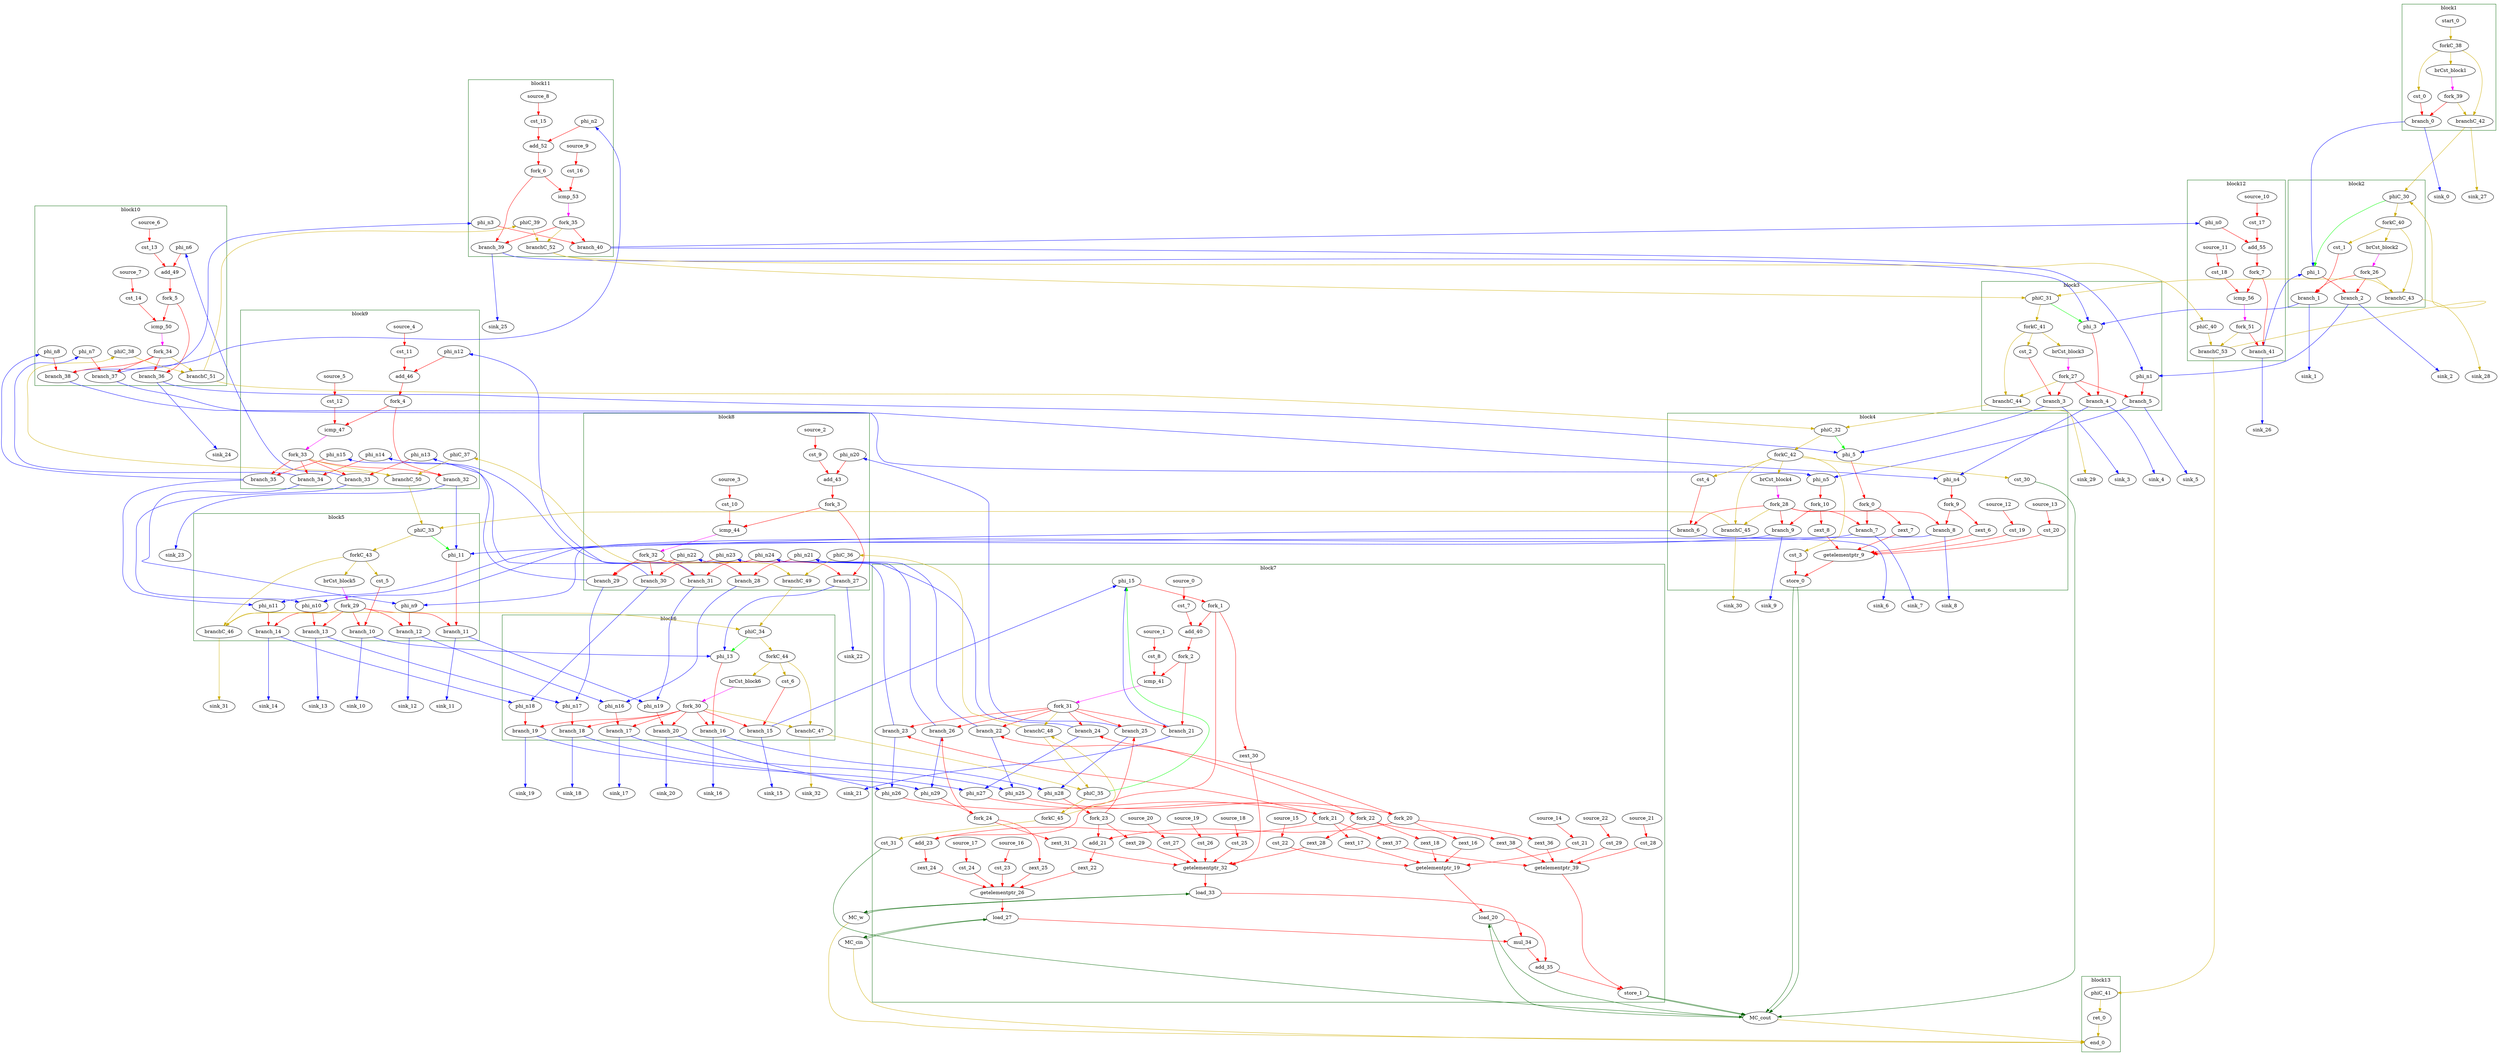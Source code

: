 Digraph G {
	splines=spline;
//DHLS version: 0.1.1" [shape = "none" pos = "20,20!"]
		"brCst_block1" [type = "Constant", bbID= 1, in = "in1:1", out = "out1:1", value = "0x1"];
		"cst_0" [type = "Constant", bbID= 1, in = "in1:32", out = "out1:32", value = "0x00000000"];
		"phi_1" [type = "Mux", bbID= 2, in = "in1?:1 in2:32 in3:32 ", out = "out1:32", delay=1.397];
		"brCst_block2" [type = "Constant", bbID= 2, in = "in1:1", out = "out1:1", value = "0x1"];
		"cst_1" [type = "Constant", bbID= 2, in = "in1:32", out = "out1:32", value = "0x00000000"];
		"phi_3" [type = "Mux", bbID= 3, in = "in1?:1 in2:32 in3:32 ", out = "out1:32", delay=1.397];
		"brCst_block3" [type = "Constant", bbID= 3, in = "in1:1", out = "out1:1", value = "0x1"];
		"cst_2" [type = "Constant", bbID= 3, in = "in1:32", out = "out1:32", value = "0x00000000"];
		"phi_5" [type = "Mux", bbID= 4, in = "in1?:1 in2:32 in3:32 ", out = "out1:32", delay=1.397];
		"zext_6" [type = "Operator", bbID= 4, op = "zext_op", in = "in1:32 ", out = "out1:32 ", delay=0.000, latency=0, II=1];
		"zext_7" [type = "Operator", bbID= 4, op = "zext_op", in = "in1:32 ", out = "out1:32 ", delay=0.000, latency=0, II=1];
		"zext_8" [type = "Operator", bbID= 4, op = "zext_op", in = "in1:32 ", out = "out1:32 ", delay=0.000, latency=0, II=1];
		"getelementptr_9" [type = "Operator", bbID= 4, op = "getelementptr_op", in = "in1:32 in2:32 in3:32 in4:32 in5:32 ", out = "out1:32 ", constants=2, delay=3.792, latency=0, II=1];
		"cst_3" [type = "Constant", bbID= 4, in = "in1:32", out = "out1:32", value = "0x00000000"];
		"store_0" [type = "Operator", bbID= 4, op = "mc_store_op", bbID= 4, portId= 0, in = "in1:32 in2:32 ", out = "out1:32 out2:32", delay=0.672, latency=0, II=1];
		"brCst_block4" [type = "Constant", bbID= 4, in = "in1:1", out = "out1:1", value = "0x1"];
		"cst_4" [type = "Constant", bbID= 4, in = "in1:32", out = "out1:32", value = "0x00000000"];
		"phi_11" [type = "Mux", bbID= 5, in = "in1?:1 in2:32 in3:32 ", out = "out1:32", delay=1.397];
		"brCst_block5" [type = "Constant", bbID= 5, in = "in1:1", out = "out1:1", value = "0x1"];
		"cst_5" [type = "Constant", bbID= 5, in = "in1:32", out = "out1:32", value = "0x00000000"];
		"phi_13" [type = "Mux", bbID= 6, in = "in1?:1 in2:32 in3:32 ", out = "out1:32", delay=1.397];
		"brCst_block6" [type = "Constant", bbID= 6, in = "in1:1", out = "out1:1", value = "0x1"];
		"cst_6" [type = "Constant", bbID= 6, in = "in1:32", out = "out1:32", value = "0x00000000"];
		"phi_15" [type = "Mux", bbID= 7, in = "in1?:1 in2:32 in3:32 ", out = "out1:32", delay=1.397];
		"zext_16" [type = "Operator", bbID= 7, op = "zext_op", in = "in1:32 ", out = "out1:32 ", delay=0.000, latency=0, II=1];
		"zext_17" [type = "Operator", bbID= 7, op = "zext_op", in = "in1:32 ", out = "out1:32 ", delay=0.000, latency=0, II=1];
		"zext_18" [type = "Operator", bbID= 7, op = "zext_op", in = "in1:32 ", out = "out1:32 ", delay=0.000, latency=0, II=1];
		"getelementptr_19" [type = "Operator", bbID= 7, op = "getelementptr_op", in = "in1:32 in2:32 in3:32 in4:32 in5:32 ", out = "out1:32 ", constants=2, delay=3.792, latency=0, II=1];
		"load_20" [type = "Operator", bbID= 7, op = "mc_load_op", bbID= 7, portId= 0, in = "in1:32 in2:32", out = "out1:32 out2:32 ", delay=1.412, latency=2, II=1];
		"add_21" [type = "Operator", bbID= 7, op = "add_op", in = "in1:32 in2:32 ", out = "out1:32 ", delay=2.287, latency=0, II=1];
		"zext_22" [type = "Operator", bbID= 7, op = "zext_op", in = "in1:32 ", out = "out1:32 ", delay=0.000, latency=0, II=1];
		"add_23" [type = "Operator", bbID= 7, op = "add_op", in = "in1:32 in2:32 ", out = "out1:32 ", delay=2.287, latency=0, II=1];
		"zext_24" [type = "Operator", bbID= 7, op = "zext_op", in = "in1:32 ", out = "out1:32 ", delay=0.000, latency=0, II=1];
		"zext_25" [type = "Operator", bbID= 7, op = "zext_op", in = "in1:32 ", out = "out1:32 ", delay=0.000, latency=0, II=1];
		"getelementptr_26" [type = "Operator", bbID= 7, op = "getelementptr_op", in = "in1:32 in2:32 in3:32 in4:32 in5:32 ", out = "out1:32 ", constants=2, delay=3.792, latency=0, II=1];
		"load_27" [type = "Operator", bbID= 7, op = "mc_load_op", bbID= 7, portId= 0, in = "in1:32 in2:32", out = "out1:32 out2:32 ", delay=1.412, latency=2, II=1];
		"zext_28" [type = "Operator", bbID= 7, op = "zext_op", in = "in1:32 ", out = "out1:32 ", delay=0.000, latency=0, II=1];
		"zext_29" [type = "Operator", bbID= 7, op = "zext_op", in = "in1:32 ", out = "out1:32 ", delay=0.000, latency=0, II=1];
		"zext_30" [type = "Operator", bbID= 7, op = "zext_op", in = "in1:32 ", out = "out1:32 ", delay=0.000, latency=0, II=1];
		"zext_31" [type = "Operator", bbID= 7, op = "zext_op", in = "in1:32 ", out = "out1:32 ", delay=0.000, latency=0, II=1];
		"getelementptr_32" [type = "Operator", bbID= 7, op = "getelementptr_op", in = "in1:32 in2:32 in3:32 in4:32 in5:32 in6:32 in7:32 ", out = "out1:32 ", constants=3, delay=3.792, latency=0, II=1];
		"load_33" [type = "Operator", bbID= 7, op = "mc_load_op", bbID= 7, portId= 0, in = "in1:32 in2:32", out = "out1:32 out2:32 ", delay=1.412, latency=2, II=1];
		"mul_34" [type = "Operator", bbID= 7, op = "mul_op", in = "in1:32 in2:32 ", out = "out1:32 ", delay=0.000, latency=4, II=1];
		"add_35" [type = "Operator", bbID= 7, op = "add_op", in = "in1:32 in2:32 ", out = "out1:32 ", delay=2.287, latency=0, II=1];
		"zext_36" [type = "Operator", bbID= 7, op = "zext_op", in = "in1:32 ", out = "out1:32 ", delay=0.000, latency=0, II=1];
		"zext_37" [type = "Operator", bbID= 7, op = "zext_op", in = "in1:32 ", out = "out1:32 ", delay=0.000, latency=0, II=1];
		"zext_38" [type = "Operator", bbID= 7, op = "zext_op", in = "in1:32 ", out = "out1:32 ", delay=0.000, latency=0, II=1];
		"getelementptr_39" [type = "Operator", bbID= 7, op = "getelementptr_op", in = "in1:32 in2:32 in3:32 in4:32 in5:32 ", out = "out1:32 ", constants=2, delay=3.792, latency=0, II=1];
		"store_1" [type = "Operator", bbID= 7, op = "mc_store_op", bbID= 7, portId= 1, in = "in1:32 in2:32 ", out = "out1:32 out2:32", delay=0.672, latency=0, II=1];
		"cst_7" [type = "Constant", bbID= 7, in = "in1:32", out = "out1:32", value = "0x00000001"];
		"add_40" [type = "Operator", bbID= 7, op = "add_op", in = "in1:32 in2:32 ", out = "out1:32 ", delay=2.287, latency=0, II=1];
		"cst_8" [type = "Constant", bbID= 7, in = "in1:32", out = "out1:32", value = "0x00000003"];
		"icmp_41" [type = "Operator", bbID= 7, op = "icmp_ult_op", in = "in1:32 in2:32 ", out = "out1:1 ", delay=1.907, latency=0, II=1];
		"cst_9" [type = "Constant", bbID= 8, in = "in1:32", out = "out1:32", value = "0x00000001"];
		"add_43" [type = "Operator", bbID= 8, op = "add_op", in = "in1:32 in2:32 ", out = "out1:32 ", delay=2.287, latency=0, II=1];
		"cst_10" [type = "Constant", bbID= 8, in = "in1:32", out = "out1:32", value = "0x00000003"];
		"icmp_44" [type = "Operator", bbID= 8, op = "icmp_ult_op", in = "in1:32 in2:32 ", out = "out1:1 ", delay=1.907, latency=0, II=1];
		"cst_11" [type = "Constant", bbID= 9, in = "in1:32", out = "out1:32", value = "0x00000001"];
		"add_46" [type = "Operator", bbID= 9, op = "add_op", in = "in1:32 in2:32 ", out = "out1:32 ", delay=2.287, latency=0, II=1];
		"cst_12" [type = "Constant", bbID= 9, in = "in1:32", out = "out1:32", value = "0x00000200"];
		"icmp_47" [type = "Operator", bbID= 9, op = "icmp_ult_op", in = "in1:32 in2:32 ", out = "out1:1 ", delay=1.907, latency=0, II=1];
		"cst_13" [type = "Constant", bbID= 10, in = "in1:32", out = "out1:32", value = "0x00000001"];
		"add_49" [type = "Operator", bbID= 10, op = "add_op", in = "in1:32 in2:32 ", out = "out1:32 ", delay=2.287, latency=0, II=1];
		"cst_14" [type = "Constant", bbID= 10, in = "in1:32", out = "out1:32", value = "0x00000038"];
		"icmp_50" [type = "Operator", bbID= 10, op = "icmp_ult_op", in = "in1:32 in2:32 ", out = "out1:1 ", delay=1.907, latency=0, II=1];
		"cst_15" [type = "Constant", bbID= 11, in = "in1:32", out = "out1:32", value = "0x00000001"];
		"add_52" [type = "Operator", bbID= 11, op = "add_op", in = "in1:32 in2:32 ", out = "out1:32 ", delay=2.287, latency=0, II=1];
		"cst_16" [type = "Constant", bbID= 11, in = "in1:32", out = "out1:32", value = "0x0000003C"];
		"icmp_53" [type = "Operator", bbID= 11, op = "icmp_ult_op", in = "in1:32 in2:32 ", out = "out1:1 ", delay=1.907, latency=0, II=1];
		"cst_17" [type = "Constant", bbID= 12, in = "in1:32", out = "out1:32", value = "0x00000001"];
		"add_55" [type = "Operator", bbID= 12, op = "add_op", in = "in1:32 in2:32 ", out = "out1:32 ", delay=2.287, latency=0, II=1];
		"cst_18" [type = "Constant", bbID= 12, in = "in1:32", out = "out1:32", value = "0x00000200"];
		"icmp_56" [type = "Operator", bbID= 12, op = "icmp_ult_op", in = "in1:32 in2:32 ", out = "out1:1 ", delay=1.907, latency=0, II=1];
		"ret_0" [type = "Operator", bbID= 13, op = "ret_op", in = "in1:0 ", out = "out1:0 ", delay=0.000, latency=0, II=1];
		"cst_19" [type = "Constant", bbID= 4, in = "in1:32", out = "out1:32", value = "0x00000038"];
		"cst_20" [type = "Constant", bbID= 4, in = "in1:32", out = "out1:32", value = "0x00000200"];
		"cst_21" [type = "Constant", bbID= 7, in = "in1:32", out = "out1:32", value = "0x00000038"];
		"cst_22" [type = "Constant", bbID= 7, in = "in1:32", out = "out1:32", value = "0x00000200"];
		"cst_23" [type = "Constant", bbID= 7, in = "in1:32", out = "out1:32", value = "0x0000003A"];
		"cst_24" [type = "Constant", bbID= 7, in = "in1:32", out = "out1:32", value = "0x00000200"];
		"cst_25" [type = "Constant", bbID= 7, in = "in1:32", out = "out1:32", value = "0x00000003"];
		"cst_26" [type = "Constant", bbID= 7, in = "in1:32", out = "out1:32", value = "0x00000003"];
		"cst_27" [type = "Constant", bbID= 7, in = "in1:32", out = "out1:32", value = "0x00000200"];
		"cst_28" [type = "Constant", bbID= 7, in = "in1:32", out = "out1:32", value = "0x00000038"];
		"cst_29" [type = "Constant", bbID= 7, in = "in1:32", out = "out1:32", value = "0x00000200"];
		"phi_n0" [type = "Merge", bbID= 12, in = "in1:32 ", out = "out1:32", delay=0.000];
		"phi_n1" [type = "Merge", bbID= 3, in = "in1:32 in2:32 ", out = "out1:32", delay=1.397];
		"phi_n2" [type = "Merge", bbID= 11, in = "in1:32 ", out = "out1:32", delay=0.000];
		"phi_n3" [type = "Merge", bbID= 11, in = "in1:32 ", out = "out1:32", delay=0.000];
		"phi_n4" [type = "Merge", bbID= 4, in = "in1:32 in2:32 ", out = "out1:32", delay=1.397];
		"phi_n5" [type = "Merge", bbID= 4, in = "in1:32 in2:32 ", out = "out1:32", delay=1.397];
		"phi_n6" [type = "Merge", bbID= 10, in = "in1:32 ", out = "out1:32", delay=0.000];
		"phi_n7" [type = "Merge", bbID= 10, in = "in1:32 ", out = "out1:32", delay=0.000];
		"phi_n8" [type = "Merge", bbID= 10, in = "in1:32 ", out = "out1:32", delay=0.000];
		"phi_n9" [type = "Merge", bbID= 5, in = "in1:32 in2:32 ", out = "out1:32", delay=1.397];
		"phi_n10" [type = "Merge", bbID= 5, in = "in1:32 in2:32 ", out = "out1:32", delay=1.397];
		"phi_n11" [type = "Merge", bbID= 5, in = "in1:32 in2:32 ", out = "out1:32", delay=1.397];
		"phi_n12" [type = "Merge", bbID= 9, in = "in1:32 ", out = "out1:32", delay=0.000];
		"phi_n13" [type = "Merge", bbID= 9, in = "in1:32 ", out = "out1:32", delay=0.000];
		"phi_n14" [type = "Merge", bbID= 9, in = "in1:32 ", out = "out1:32", delay=0.000];
		"phi_n15" [type = "Merge", bbID= 9, in = "in1:32 ", out = "out1:32", delay=0.000];
		"phi_n16" [type = "Merge", bbID= 6, in = "in1:32 in2:32 ", out = "out1:32", delay=1.397];
		"phi_n17" [type = "Merge", bbID= 6, in = "in1:32 in2:32 ", out = "out1:32", delay=1.397];
		"phi_n18" [type = "Merge", bbID= 6, in = "in1:32 in2:32 ", out = "out1:32", delay=1.397];
		"phi_n19" [type = "Merge", bbID= 6, in = "in1:32 in2:32 ", out = "out1:32", delay=1.397];
		"phi_n20" [type = "Merge", bbID= 8, in = "in1:32 ", out = "out1:32", delay=0.000];
		"phi_n21" [type = "Merge", bbID= 8, in = "in1:32 ", out = "out1:32", delay=0.000];
		"phi_n22" [type = "Merge", bbID= 8, in = "in1:32 ", out = "out1:32", delay=0.000];
		"phi_n23" [type = "Merge", bbID= 8, in = "in1:32 ", out = "out1:32", delay=0.000];
		"phi_n24" [type = "Merge", bbID= 8, in = "in1:32 ", out = "out1:32", delay=0.000];
		"phi_n25" [type = "Merge", bbID= 7, in = "in1:32 in2:32 ", out = "out1:32", delay=1.397];
		"phi_n26" [type = "Merge", bbID= 7, in = "in1:32 in2:32 ", out = "out1:32", delay=1.397];
		"phi_n27" [type = "Merge", bbID= 7, in = "in1:32 in2:32 ", out = "out1:32", delay=1.397];
		"phi_n28" [type = "Merge", bbID= 7, in = "in1:32 in2:32 ", out = "out1:32", delay=1.397];
		"phi_n29" [type = "Merge", bbID= 7, in = "in1:32 in2:32 ", out = "out1:32", delay=1.397];
		"fork_0" [type = "Fork", bbID= 4, in = "in1:32", out = "out1:32 out2:32 "];
		"fork_1" [type = "Fork", bbID= 7, in = "in1:32", out = "out1:32 out2:32 out3:32 "];
		"fork_2" [type = "Fork", bbID= 7, in = "in1:32", out = "out1:32 out2:32 "];
		"fork_3" [type = "Fork", bbID= 8, in = "in1:32", out = "out1:32 out2:32 "];
		"fork_4" [type = "Fork", bbID= 9, in = "in1:32", out = "out1:32 out2:32 "];
		"fork_5" [type = "Fork", bbID= 10, in = "in1:32", out = "out1:32 out2:32 "];
		"fork_6" [type = "Fork", bbID= 11, in = "in1:32", out = "out1:32 out2:32 "];
		"fork_7" [type = "Fork", bbID= 12, in = "in1:32", out = "out1:32 out2:32 "];
		"fork_9" [type = "Fork", bbID= 4, in = "in1:32", out = "out1:32 out2:32 "];
		"fork_10" [type = "Fork", bbID= 4, in = "in1:32", out = "out1:32 out2:32 "];
		"fork_20" [type = "Fork", bbID= 7, in = "in1:32", out = "out1:32 out2:32 out3:32 out4:32 "];
		"fork_21" [type = "Fork", bbID= 7, in = "in1:32", out = "out1:32 out2:32 out3:32 out4:32 "];
		"fork_22" [type = "Fork", bbID= 7, in = "in1:32", out = "out1:32 out2:32 out3:32 out4:32 "];
		"fork_23" [type = "Fork", bbID= 7, in = "in1:32", out = "out1:32 out2:32 out3:32 "];
		"fork_24" [type = "Fork", bbID= 7, in = "in1:32", out = "out1:32 out2:32 out3:32 "];
		"branch_0" [type = "Branch", bbID= 1,  in = "in1:32 in2?:1", out = "out1+:32 out2-:32"];
		"branch_1" [type = "Branch", bbID= 2,  in = "in1:32 in2?:1", out = "out1+:32 out2-:32"];
		"branch_2" [type = "Branch", bbID= 2,  in = "in1:32 in2?:1", out = "out1+:32 out2-:32"];
		"fork_26" [type = "Fork", bbID= 2, in = "in1:1", out = "out1:1 out2:1 out3:1 "];
		"branch_3" [type = "Branch", bbID= 3,  in = "in1:32 in2?:1", out = "out1+:32 out2-:32"];
		"branch_4" [type = "Branch", bbID= 3,  in = "in1:32 in2?:1", out = "out1+:32 out2-:32"];
		"branch_5" [type = "Branch", bbID= 3,  in = "in1:32 in2?:1", out = "out1+:32 out2-:32"];
		"fork_27" [type = "Fork", bbID= 3, in = "in1:1", out = "out1:1 out2:1 out3:1 out4:1 "];
		"branch_6" [type = "Branch", bbID= 4,  in = "in1:32 in2?:1", out = "out1+:32 out2-:32"];
		"branch_7" [type = "Branch", bbID= 4,  in = "in1:32 in2?:1", out = "out1+:32 out2-:32"];
		"branch_8" [type = "Branch", bbID= 4,  in = "in1:32 in2?:1", out = "out1+:32 out2-:32"];
		"branch_9" [type = "Branch", bbID= 4,  in = "in1:32 in2?:1", out = "out1+:32 out2-:32"];
		"fork_28" [type = "Fork", bbID= 4, in = "in1:1", out = "out1:1 out2:1 out3:1 out4:1 out5:1 "];
		"branch_10" [type = "Branch", bbID= 5,  in = "in1:32 in2?:1", out = "out1+:32 out2-:32"];
		"branch_11" [type = "Branch", bbID= 5,  in = "in1:32 in2?:1", out = "out1+:32 out2-:32"];
		"branch_12" [type = "Branch", bbID= 5,  in = "in1:32 in2?:1", out = "out1+:32 out2-:32"];
		"branch_13" [type = "Branch", bbID= 5,  in = "in1:32 in2?:1", out = "out1+:32 out2-:32"];
		"branch_14" [type = "Branch", bbID= 5,  in = "in1:32 in2?:1", out = "out1+:32 out2-:32"];
		"fork_29" [type = "Fork", bbID= 5, in = "in1:1", out = "out1:1 out2:1 out3:1 out4:1 out5:1 out6:1 "];
		"branch_15" [type = "Branch", bbID= 6,  in = "in1:32 in2?:1", out = "out1+:32 out2-:32"];
		"branch_16" [type = "Branch", bbID= 6,  in = "in1:32 in2?:1", out = "out1+:32 out2-:32"];
		"branch_17" [type = "Branch", bbID= 6,  in = "in1:32 in2?:1", out = "out1+:32 out2-:32"];
		"branch_18" [type = "Branch", bbID= 6,  in = "in1:32 in2?:1", out = "out1+:32 out2-:32"];
		"branch_19" [type = "Branch", bbID= 6,  in = "in1:32 in2?:1", out = "out1+:32 out2-:32"];
		"branch_20" [type = "Branch", bbID= 6,  in = "in1:32 in2?:1", out = "out1+:32 out2-:32"];
		"fork_30" [type = "Fork", bbID= 6, in = "in1:1", out = "out1:1 out2:1 out3:1 out4:1 out5:1 out6:1 out7:1 "];
		"branch_21" [type = "Branch", bbID= 7,  in = "in1:32 in2?:1", out = "out1+:32 out2-:32"];
		"branch_22" [type = "Branch", bbID= 7,  in = "in1:32 in2?:1", out = "out1+:32 out2-:32"];
		"branch_23" [type = "Branch", bbID= 7,  in = "in1:32 in2?:1", out = "out1+:32 out2-:32"];
		"branch_24" [type = "Branch", bbID= 7,  in = "in1:32 in2?:1", out = "out1+:32 out2-:32"];
		"branch_25" [type = "Branch", bbID= 7,  in = "in1:32 in2?:1", out = "out1+:32 out2-:32"];
		"branch_26" [type = "Branch", bbID= 7,  in = "in1:32 in2?:1", out = "out1+:32 out2-:32"];
		"fork_31" [type = "Fork", bbID= 7, in = "in1:1", out = "out1:1 out2:1 out3:1 out4:1 out5:1 out6:1 out7:1 "];
		"branch_27" [type = "Branch", bbID= 8,  in = "in1:32 in2?:1", out = "out1+:32 out2-:32"];
		"branch_28" [type = "Branch", bbID= 8,  in = "in1:32 in2?:1", out = "out1+:32 out2-:32"];
		"branch_29" [type = "Branch", bbID= 8,  in = "in1:32 in2?:1", out = "out1+:32 out2-:32"];
		"branch_30" [type = "Branch", bbID= 8,  in = "in1:32 in2?:1", out = "out1+:32 out2-:32"];
		"branch_31" [type = "Branch", bbID= 8,  in = "in1:32 in2?:1", out = "out1+:32 out2-:32"];
		"fork_32" [type = "Fork", bbID= 8, in = "in1:1", out = "out1:1 out2:1 out3:1 out4:1 out5:1 out6:1 "];
		"branch_32" [type = "Branch", bbID= 9,  in = "in1:32 in2?:1", out = "out1+:32 out2-:32"];
		"branch_33" [type = "Branch", bbID= 9,  in = "in1:32 in2?:1", out = "out1+:32 out2-:32"];
		"branch_34" [type = "Branch", bbID= 9,  in = "in1:32 in2?:1", out = "out1+:32 out2-:32"];
		"branch_35" [type = "Branch", bbID= 9,  in = "in1:32 in2?:1", out = "out1+:32 out2-:32"];
		"fork_33" [type = "Fork", bbID= 9, in = "in1:1", out = "out1:1 out2:1 out3:1 out4:1 out5:1 "];
		"branch_36" [type = "Branch", bbID= 10,  in = "in1:32 in2?:1", out = "out1+:32 out2-:32"];
		"branch_37" [type = "Branch", bbID= 10,  in = "in1:32 in2?:1", out = "out1+:32 out2-:32"];
		"branch_38" [type = "Branch", bbID= 10,  in = "in1:32 in2?:1", out = "out1+:32 out2-:32"];
		"fork_34" [type = "Fork", bbID= 10, in = "in1:1", out = "out1:1 out2:1 out3:1 out4:1 "];
		"branch_39" [type = "Branch", bbID= 11,  in = "in1:32 in2?:1", out = "out1+:32 out2-:32"];
		"branch_40" [type = "Branch", bbID= 11,  in = "in1:32 in2?:1", out = "out1+:32 out2-:32"];
		"fork_35" [type = "Fork", bbID= 11, in = "in1:1", out = "out1:1 out2:1 out3:1 "];
		"branch_41" [type = "Branch", bbID= 12,  in = "in1:32 in2?:1", out = "out1+:32 out2-:32"];
		"MC_cout" [type = "MC", bbID= 0, in = "in1:32*c0 in2:32*c1 in3:32*s0a in4:32*s0d in5:32*l0a in6:32*s1a in7:32*s1d ", out = "out1:32*l0d out2:0*e ", memory = "cout", bbcount = 2, ldcount = 1, stcount = 2];
		"cst_30" [type = "Constant", bbID= 4, in = "in1:32", out = "out1:32", value = "0x00000001"];
		"MC_cin" [type = "MC", bbID= 0, in = "in1:32*l0a ", out = "out1:32*l0d out2:0*e ", memory = "cin", bbcount = 0, ldcount = 1, stcount = 0];
		"MC_w" [type = "MC", bbID= 0, in = "in1:32*l0a ", out = "out1:32*l0d out2:0*e ", memory = "w", bbcount = 0, ldcount = 1, stcount = 0];
		"cst_31" [type = "Constant", bbID= 7, in = "in1:32", out = "out1:32", value = "0x00000001"];
		"end_0" [type = "Exit", bbID= 0, in = "in1:0*e in2:0*e in3:0*e in4:0", out = "out1:0"];
		"start_0" [type = "Entry", control= "true", bbID= 1, in = "in1:0", out = "out1:0"];
		"forkC_38" [type = "Fork", bbID= 1, in = "in1:0", out = "out1:0 out2:0 out3:0 "];
		"branchC_42" [type = "Branch", bbID= 1,  in = "in1:0 in2?:1", out = "out1+:0 out2-:0"];
		"fork_39" [type = "Fork", bbID= 1, in = "in1:1", out = "out1:1 out2:1 "];
		"phiC_30" [type = "CntrlMerge", bbID= 2, in = "in1:0 in2:0 ", out = "out1:0 out2?:1", delay=0.000];
		"forkC_40" [type = "Fork", bbID= 2, in = "in1:0", out = "out1:0 out2:0 out3:0 "];
		"branchC_43" [type = "Branch", bbID= 2,  in = "in1:0 in2?:1", out = "out1+:0 out2-:0"];
		"phiC_31" [type = "CntrlMerge", bbID= 3, in = "in1:0 in2:0 ", out = "out1:0 out2?:1", delay=0.000];
		"forkC_41" [type = "Fork", bbID= 3, in = "in1:0", out = "out1:0 out2:0 out3:0 "];
		"branchC_44" [type = "Branch", bbID= 3,  in = "in1:0 in2?:1", out = "out1+:0 out2-:0"];
		"phiC_32" [type = "CntrlMerge", bbID= 4, in = "in1:0 in2:0 ", out = "out1:0 out2?:1", delay=0.000];
		"forkC_42" [type = "Fork", bbID= 4, in = "in1:0", out = "out1:0 out2:0 out3:0 out4:0 out5:0 "];
		"branchC_45" [type = "Branch", bbID= 4,  in = "in1:0 in2?:1", out = "out1+:0 out2-:0"];
		"phiC_33" [type = "CntrlMerge", bbID= 5, in = "in1:0 in2:0 ", out = "out1:0 out2?:1", delay=0.000];
		"forkC_43" [type = "Fork", bbID= 5, in = "in1:0", out = "out1:0 out2:0 out3:0 "];
		"branchC_46" [type = "Branch", bbID= 5,  in = "in1:0 in2?:1", out = "out1+:0 out2-:0"];
		"phiC_34" [type = "CntrlMerge", bbID= 6, in = "in1:0 in2:0 ", out = "out1:0 out2?:1", delay=0.000];
		"forkC_44" [type = "Fork", bbID= 6, in = "in1:0", out = "out1:0 out2:0 out3:0 "];
		"branchC_47" [type = "Branch", bbID= 6,  in = "in1:0 in2?:1", out = "out1+:0 out2-:0"];
		"phiC_35" [type = "CntrlMerge", bbID= 7, in = "in1:0 in2:0 ", out = "out1:0 out2?:1", delay=0.000];
		"forkC_45" [type = "Fork", bbID= 7, in = "in1:0", out = "out1:0 out2:0 "];
		"branchC_48" [type = "Branch", bbID= 7,  in = "in1:0 in2?:1", out = "out1+:0 out2-:0"];
		"phiC_36" [type = "Merge", bbID= 8, in = "in1:0 ", out = "out1:0", delay=0.000];
		"branchC_49" [type = "Branch", bbID= 8,  in = "in1:0 in2?:1", out = "out1+:0 out2-:0"];
		"phiC_37" [type = "Merge", bbID= 9, in = "in1:0 ", out = "out1:0", delay=0.000];
		"branchC_50" [type = "Branch", bbID= 9,  in = "in1:0 in2?:1", out = "out1+:0 out2-:0"];
		"phiC_38" [type = "Merge", bbID= 10, in = "in1:0 ", out = "out1:0", delay=0.000];
		"branchC_51" [type = "Branch", bbID= 10,  in = "in1:0 in2?:1", out = "out1+:0 out2-:0"];
		"phiC_39" [type = "Merge", bbID= 11, in = "in1:0 ", out = "out1:0", delay=0.000];
		"branchC_52" [type = "Branch", bbID= 11,  in = "in1:0 in2?:1", out = "out1+:0 out2-:0"];
		"phiC_40" [type = "Merge", bbID= 12, in = "in1:0 ", out = "out1:0", delay=0.000];
		"branchC_53" [type = "Branch", bbID= 12,  in = "in1:0 in2?:1", out = "out1+:0 out2-:0"];
		"fork_51" [type = "Fork", bbID= 12, in = "in1:1", out = "out1:1 out2:1 "];
		"phiC_41" [type = "Merge", bbID= 13, in = "in1:0 ", out = "out1:0", delay=0.000];
		"sink_0" [type = "Sink", bbID= 0, in = "in1:32"];
		"sink_1" [type = "Sink", bbID= 0, in = "in1:32"];
		"sink_2" [type = "Sink", bbID= 0, in = "in1:32"];
		"sink_3" [type = "Sink", bbID= 0, in = "in1:32"];
		"sink_4" [type = "Sink", bbID= 0, in = "in1:32"];
		"sink_5" [type = "Sink", bbID= 0, in = "in1:32"];
		"sink_6" [type = "Sink", bbID= 0, in = "in1:32"];
		"sink_7" [type = "Sink", bbID= 0, in = "in1:32"];
		"sink_8" [type = "Sink", bbID= 0, in = "in1:32"];
		"sink_9" [type = "Sink", bbID= 0, in = "in1:32"];
		"sink_10" [type = "Sink", bbID= 0, in = "in1:32"];
		"sink_11" [type = "Sink", bbID= 0, in = "in1:32"];
		"sink_12" [type = "Sink", bbID= 0, in = "in1:32"];
		"sink_13" [type = "Sink", bbID= 0, in = "in1:32"];
		"sink_14" [type = "Sink", bbID= 0, in = "in1:32"];
		"sink_15" [type = "Sink", bbID= 0, in = "in1:32"];
		"sink_16" [type = "Sink", bbID= 0, in = "in1:32"];
		"sink_17" [type = "Sink", bbID= 0, in = "in1:32"];
		"sink_18" [type = "Sink", bbID= 0, in = "in1:32"];
		"sink_19" [type = "Sink", bbID= 0, in = "in1:32"];
		"sink_20" [type = "Sink", bbID= 0, in = "in1:32"];
		"sink_21" [type = "Sink", bbID= 0, in = "in1:32"];
		"sink_22" [type = "Sink", bbID= 0, in = "in1:32"];
		"sink_23" [type = "Sink", bbID= 0, in = "in1:32"];
		"sink_24" [type = "Sink", bbID= 0, in = "in1:32"];
		"sink_25" [type = "Sink", bbID= 0, in = "in1:32"];
		"sink_26" [type = "Sink", bbID= 0, in = "in1:32"];
		"sink_27" [type = "Sink", bbID= 0, in = "in1:0"];
		"sink_28" [type = "Sink", bbID= 0, in = "in1:0"];
		"sink_29" [type = "Sink", bbID= 0, in = "in1:0"];
		"sink_30" [type = "Sink", bbID= 0, in = "in1:0"];
		"sink_31" [type = "Sink", bbID= 0, in = "in1:0"];
		"sink_32" [type = "Sink", bbID= 0, in = "in1:0"];
		"source_0" [type = "Source", bbID= 7, out = "out1:32"];
		"source_1" [type = "Source", bbID= 7, out = "out1:32"];
		"source_2" [type = "Source", bbID= 8, out = "out1:32"];
		"source_3" [type = "Source", bbID= 8, out = "out1:32"];
		"source_4" [type = "Source", bbID= 9, out = "out1:32"];
		"source_5" [type = "Source", bbID= 9, out = "out1:32"];
		"source_6" [type = "Source", bbID= 10, out = "out1:32"];
		"source_7" [type = "Source", bbID= 10, out = "out1:32"];
		"source_8" [type = "Source", bbID= 11, out = "out1:32"];
		"source_9" [type = "Source", bbID= 11, out = "out1:32"];
		"source_10" [type = "Source", bbID= 12, out = "out1:32"];
		"source_11" [type = "Source", bbID= 12, out = "out1:32"];
		"source_12" [type = "Source", bbID= 4, out = "out1:32"];
		"source_13" [type = "Source", bbID= 4, out = "out1:32"];
		"source_14" [type = "Source", bbID= 7, out = "out1:32"];
		"source_15" [type = "Source", bbID= 7, out = "out1:32"];
		"source_16" [type = "Source", bbID= 7, out = "out1:32"];
		"source_17" [type = "Source", bbID= 7, out = "out1:32"];
		"source_18" [type = "Source", bbID= 7, out = "out1:32"];
		"source_19" [type = "Source", bbID= 7, out = "out1:32"];
		"source_20" [type = "Source", bbID= 7, out = "out1:32"];
		"source_21" [type = "Source", bbID= 7, out = "out1:32"];
		"source_22" [type = "Source", bbID= 7, out = "out1:32"];
		"store_0" -> "MC_cout" [color = "darkgreen", mem_address = "true", from = "out2", to = "in3"];
		"store_0" -> "MC_cout" [color = "darkgreen", mem_address = "false", from = "out1", to = "in4"];
		"load_20" -> "MC_cout" [color = "darkgreen", mem_address = "true", from = "out2", to = "in5"];
		"MC_cout" -> "load_20" [color = "darkgreen", mem_address = "false", from = "out1", to = "in1"];
		"load_27" -> "MC_cin" [color = "darkgreen", mem_address = "true", from = "out2", to = "in1"];
		"MC_cin" -> "load_27" [color = "darkgreen", mem_address = "false", from = "out1", to = "in1"];
		"load_33" -> "MC_w" [color = "darkgreen", mem_address = "true", from = "out2", to = "in1"];
		"MC_w" -> "load_33" [color = "darkgreen", mem_address = "false", from = "out1", to = "in1"];
		"store_1" -> "MC_cout" [color = "darkgreen", mem_address = "true", from = "out2", to = "in6"];
		"store_1" -> "MC_cout" [color = "darkgreen", mem_address = "false", from = "out1", to = "in7"];
		"cst_30" -> "MC_cout" [color = "darkgreen", from = "out1", to = "in1"];
		"cst_31" -> "MC_cout" [color = "darkgreen", from = "out1", to = "in2"];
		"MC_cout" -> "end_0" [color = "gold3", from = "out2", to = "in1"];
		"MC_cin" -> "end_0" [color = "gold3", from = "out2", to = "in2"];
		"MC_w" -> "end_0" [color = "gold3", from = "out2", to = "in3"];
	subgraph cluster_0 {
	color = "darkgreen";
		label = "block1";
		"brCst_block1" -> "fork_39" [color = "magenta", from = "out1", to = "in1"];
		"cst_0" -> "branch_0" [color = "red", from = "out1", to = "in1"];
		"start_0" -> "forkC_38" [color = "gold3", from = "out1", to = "in1"];
		"forkC_38" -> "cst_0" [color = "gold3", from = "out1", to = "in1"];
		"forkC_38" -> "branchC_42" [color = "gold3", from = "out2", to = "in1"];
		"forkC_38" -> "brCst_block1" [color = "gold3", from = "out3", to = "in1"];
		"fork_39" -> "branch_0" [color = "red", from = "out1", to = "in2"];
		"fork_39" -> "branchC_42" [color = "gold3", from = "out2", to = "in2"];
	}
		"branch_0" -> "phi_1" [color = "blue", minlen = 3, from = "out1", to = "in2"];
		"branch_0" -> "sink_0" [color = "blue", minlen = 3, from = "out2", to = "in1"];
		"branchC_42" -> "phiC_30" [color = "gold3", minlen = 3, from = "out1", to = "in1"];
		"branchC_42" -> "sink_27" [color = "gold3", minlen = 3, from = "out2", to = "in1"];
	subgraph cluster_1 {
	color = "darkgreen";
		label = "block2";
		"phi_1" -> "branch_2" [color = "red", from = "out1", to = "in1"];
		"brCst_block2" -> "fork_26" [color = "magenta", from = "out1", to = "in1"];
		"cst_1" -> "branch_1" [color = "red", from = "out1", to = "in1"];
		"fork_26" -> "branch_2" [color = "red", from = "out1", to = "in2"];
		"fork_26" -> "branch_1" [color = "red", from = "out2", to = "in2"];
		"fork_26" -> "branchC_43" [color = "gold3", from = "out3", to = "in2"];
		"phiC_30" -> "phi_1" [color = "green", from = "out2", to = "in1"];
		"phiC_30" -> "forkC_40" [color = "gold3", from = "out1", to = "in1"];
		"forkC_40" -> "cst_1" [color = "gold3", from = "out1", to = "in1"];
		"forkC_40" -> "branchC_43" [color = "gold3", from = "out2", to = "in1"];
		"forkC_40" -> "brCst_block2" [color = "gold3", from = "out3", to = "in1"];
	}
		"branch_1" -> "phi_3" [color = "blue", minlen = 3, from = "out1", to = "in2"];
		"branch_1" -> "sink_1" [color = "blue", minlen = 3, from = "out2", to = "in1"];
		"branch_2" -> "phi_n1" [color = "blue", minlen = 3, from = "out1", to = "in1"];
		"branch_2" -> "sink_2" [color = "blue", minlen = 3, from = "out2", to = "in1"];
		"branchC_43" -> "phiC_31" [color = "gold3", minlen = 3, from = "out1", to = "in1"];
		"branchC_43" -> "sink_28" [color = "gold3", minlen = 3, from = "out2", to = "in1"];
	subgraph cluster_2 {
	color = "darkgreen";
		label = "block3";
		"phi_3" -> "branch_4" [color = "red", from = "out1", to = "in1"];
		"brCst_block3" -> "fork_27" [color = "magenta", from = "out1", to = "in1"];
		"cst_2" -> "branch_3" [color = "red", from = "out1", to = "in1"];
		"phi_n1" -> "branch_5" [color = "red", from = "out1", to = "in1"];
		"fork_27" -> "branch_5" [color = "red", from = "out1", to = "in2"];
		"fork_27" -> "branch_4" [color = "red", from = "out2", to = "in2"];
		"fork_27" -> "branch_3" [color = "red", from = "out3", to = "in2"];
		"fork_27" -> "branchC_44" [color = "gold3", from = "out4", to = "in2"];
		"phiC_31" -> "phi_3" [color = "green", from = "out2", to = "in1"];
		"phiC_31" -> "forkC_41" [color = "gold3", from = "out1", to = "in1"];
		"forkC_41" -> "cst_2" [color = "gold3", from = "out1", to = "in1"];
		"forkC_41" -> "branchC_44" [color = "gold3", from = "out2", to = "in1"];
		"forkC_41" -> "brCst_block3" [color = "gold3", from = "out3", to = "in1"];
	}
		"branch_3" -> "phi_5" [color = "blue", minlen = 3, from = "out1", to = "in2"];
		"branch_3" -> "sink_3" [color = "blue", minlen = 3, from = "out2", to = "in1"];
		"branch_4" -> "phi_n4" [color = "blue", minlen = 3, from = "out1", to = "in1"];
		"branch_4" -> "sink_4" [color = "blue", minlen = 3, from = "out2", to = "in1"];
		"branch_5" -> "phi_n5" [color = "blue", minlen = 3, from = "out1", to = "in1"];
		"branch_5" -> "sink_5" [color = "blue", minlen = 3, from = "out2", to = "in1"];
		"branchC_44" -> "phiC_32" [color = "gold3", minlen = 3, from = "out1", to = "in1"];
		"branchC_44" -> "sink_29" [color = "gold3", minlen = 3, from = "out2", to = "in1"];
	subgraph cluster_3 {
	color = "darkgreen";
		label = "block4";
		"phi_5" -> "fork_0" [color = "red", from = "out1", to = "in1"];
		"zext_6" -> "getelementptr_9" [color = "red", from = "out1", to = "in1"];
		"zext_7" -> "getelementptr_9" [color = "red", from = "out1", to = "in2"];
		"zext_8" -> "getelementptr_9" [color = "red", from = "out1", to = "in3"];
		"getelementptr_9" -> "store_0" [color = "red", from = "out1", to = "in2"];
		"cst_3" -> "store_0" [color = "red", from = "out1", to = "in1"];
		"brCst_block4" -> "fork_28" [color = "magenta", from = "out1", to = "in1"];
		"cst_4" -> "branch_6" [color = "red", from = "out1", to = "in1"];
		"cst_19" -> "getelementptr_9" [color = "red", from = "out1", to = "in4"];
		"cst_20" -> "getelementptr_9" [color = "red", from = "out1", to = "in5"];
		"phi_n4" -> "fork_9" [color = "red", from = "out1", to = "in1"];
		"phi_n5" -> "fork_10" [color = "red", from = "out1", to = "in1"];
		"fork_0" -> "zext_7" [color = "red", from = "out1", to = "in1"];
		"fork_0" -> "branch_7" [color = "red", from = "out2", to = "in1"];
		"fork_9" -> "zext_6" [color = "red", from = "out1", to = "in1"];
		"fork_9" -> "branch_8" [color = "red", from = "out2", to = "in1"];
		"fork_10" -> "zext_8" [color = "red", from = "out1", to = "in1"];
		"fork_10" -> "branch_9" [color = "red", from = "out2", to = "in1"];
		"fork_28" -> "branch_9" [color = "red", from = "out1", to = "in2"];
		"fork_28" -> "branch_8" [color = "red", from = "out2", to = "in2"];
		"fork_28" -> "branch_7" [color = "red", from = "out3", to = "in2"];
		"fork_28" -> "branch_6" [color = "red", from = "out4", to = "in2"];
		"fork_28" -> "branchC_45" [color = "gold3", from = "out5", to = "in2"];
		"phiC_32" -> "phi_5" [color = "green", from = "out2", to = "in1"];
		"phiC_32" -> "forkC_42" [color = "gold3", from = "out1", to = "in1"];
		"forkC_42" -> "cst_3" [color = "gold3", from = "out1", to = "in1"];
		"forkC_42" -> "cst_4" [color = "gold3", from = "out2", to = "in1"];
		"forkC_42" -> "cst_30" [color = "gold3", from = "out3", to = "in1"];
		"forkC_42" -> "branchC_45" [color = "gold3", from = "out4", to = "in1"];
		"forkC_42" -> "brCst_block4" [color = "gold3", from = "out5", to = "in1"];
		"source_12" -> "cst_19" [color = "red", from = "out1", to = "in1"];
		"source_13" -> "cst_20" [color = "red", from = "out1", to = "in1"];
	}
		"branch_6" -> "phi_11" [color = "blue", minlen = 3, from = "out1", to = "in2"];
		"branch_6" -> "sink_6" [color = "blue", minlen = 3, from = "out2", to = "in1"];
		"branch_7" -> "phi_n10" [color = "blue", minlen = 3, from = "out1", to = "in1"];
		"branch_7" -> "sink_7" [color = "blue", minlen = 3, from = "out2", to = "in1"];
		"branch_8" -> "phi_n9" [color = "blue", minlen = 3, from = "out1", to = "in1"];
		"branch_8" -> "sink_8" [color = "blue", minlen = 3, from = "out2", to = "in1"];
		"branch_9" -> "phi_n11" [color = "blue", minlen = 3, from = "out1", to = "in1"];
		"branch_9" -> "sink_9" [color = "blue", minlen = 3, from = "out2", to = "in1"];
		"branchC_45" -> "phiC_33" [color = "gold3", minlen = 3, from = "out1", to = "in1"];
		"branchC_45" -> "sink_30" [color = "gold3", minlen = 3, from = "out2", to = "in1"];
	subgraph cluster_4 {
	color = "darkgreen";
		label = "block5";
		"phi_11" -> "branch_11" [color = "red", from = "out1", to = "in1"];
		"brCst_block5" -> "fork_29" [color = "magenta", from = "out1", to = "in1"];
		"cst_5" -> "branch_10" [color = "red", from = "out1", to = "in1"];
		"phi_n9" -> "branch_12" [color = "red", from = "out1", to = "in1"];
		"phi_n10" -> "branch_13" [color = "red", from = "out1", to = "in1"];
		"phi_n11" -> "branch_14" [color = "red", from = "out1", to = "in1"];
		"fork_29" -> "branch_14" [color = "red", from = "out1", to = "in2"];
		"fork_29" -> "branch_13" [color = "red", from = "out2", to = "in2"];
		"fork_29" -> "branch_12" [color = "red", from = "out3", to = "in2"];
		"fork_29" -> "branch_11" [color = "red", from = "out4", to = "in2"];
		"fork_29" -> "branch_10" [color = "red", from = "out5", to = "in2"];
		"fork_29" -> "branchC_46" [color = "gold3", from = "out6", to = "in2"];
		"phiC_33" -> "phi_11" [color = "green", from = "out2", to = "in1"];
		"phiC_33" -> "forkC_43" [color = "gold3", from = "out1", to = "in1"];
		"forkC_43" -> "cst_5" [color = "gold3", from = "out1", to = "in1"];
		"forkC_43" -> "branchC_46" [color = "gold3", from = "out2", to = "in1"];
		"forkC_43" -> "brCst_block5" [color = "gold3", from = "out3", to = "in1"];
	}
		"branch_10" -> "phi_13" [color = "blue", minlen = 3, from = "out1", to = "in2"];
		"branch_10" -> "sink_10" [color = "blue", minlen = 3, from = "out2", to = "in1"];
		"branch_11" -> "phi_n19" [color = "blue", minlen = 3, from = "out1", to = "in1"];
		"branch_11" -> "sink_11" [color = "blue", minlen = 3, from = "out2", to = "in1"];
		"branch_12" -> "phi_n16" [color = "blue", minlen = 3, from = "out1", to = "in1"];
		"branch_12" -> "sink_12" [color = "blue", minlen = 3, from = "out2", to = "in1"];
		"branch_13" -> "phi_n17" [color = "blue", minlen = 3, from = "out1", to = "in1"];
		"branch_13" -> "sink_13" [color = "blue", minlen = 3, from = "out2", to = "in1"];
		"branch_14" -> "phi_n18" [color = "blue", minlen = 3, from = "out1", to = "in1"];
		"branch_14" -> "sink_14" [color = "blue", minlen = 3, from = "out2", to = "in1"];
		"branchC_46" -> "phiC_34" [color = "gold3", minlen = 3, from = "out1", to = "in1"];
		"branchC_46" -> "sink_31" [color = "gold3", minlen = 3, from = "out2", to = "in1"];
	subgraph cluster_5 {
	color = "darkgreen";
		label = "block6";
		"phi_13" -> "branch_16" [color = "red", from = "out1", to = "in1"];
		"brCst_block6" -> "fork_30" [color = "magenta", from = "out1", to = "in1"];
		"cst_6" -> "branch_15" [color = "red", from = "out1", to = "in1"];
		"phi_n16" -> "branch_17" [color = "red", from = "out1", to = "in1"];
		"phi_n17" -> "branch_18" [color = "red", from = "out1", to = "in1"];
		"phi_n18" -> "branch_19" [color = "red", from = "out1", to = "in1"];
		"phi_n19" -> "branch_20" [color = "red", from = "out1", to = "in1"];
		"fork_30" -> "branch_20" [color = "red", from = "out1", to = "in2"];
		"fork_30" -> "branch_19" [color = "red", from = "out2", to = "in2"];
		"fork_30" -> "branch_18" [color = "red", from = "out3", to = "in2"];
		"fork_30" -> "branch_17" [color = "red", from = "out4", to = "in2"];
		"fork_30" -> "branch_16" [color = "red", from = "out5", to = "in2"];
		"fork_30" -> "branch_15" [color = "red", from = "out6", to = "in2"];
		"fork_30" -> "branchC_47" [color = "gold3", from = "out7", to = "in2"];
		"phiC_34" -> "phi_13" [color = "green", from = "out2", to = "in1"];
		"phiC_34" -> "forkC_44" [color = "gold3", from = "out1", to = "in1"];
		"forkC_44" -> "cst_6" [color = "gold3", from = "out1", to = "in1"];
		"forkC_44" -> "branchC_47" [color = "gold3", from = "out2", to = "in1"];
		"forkC_44" -> "brCst_block6" [color = "gold3", from = "out3", to = "in1"];
	}
		"branch_15" -> "phi_15" [color = "blue", minlen = 3, from = "out1", to = "in2"];
		"branch_15" -> "sink_15" [color = "blue", minlen = 3, from = "out2", to = "in1"];
		"branch_16" -> "phi_n28" [color = "blue", minlen = 3, from = "out1", to = "in1"];
		"branch_16" -> "sink_16" [color = "blue", minlen = 3, from = "out2", to = "in1"];
		"branch_17" -> "phi_n25" [color = "blue", minlen = 3, from = "out1", to = "in1"];
		"branch_17" -> "sink_17" [color = "blue", minlen = 3, from = "out2", to = "in1"];
		"branch_18" -> "phi_n26" [color = "blue", minlen = 3, from = "out1", to = "in1"];
		"branch_18" -> "sink_18" [color = "blue", minlen = 3, from = "out2", to = "in1"];
		"branch_19" -> "phi_n27" [color = "blue", minlen = 3, from = "out1", to = "in1"];
		"branch_19" -> "sink_19" [color = "blue", minlen = 3, from = "out2", to = "in1"];
		"branch_20" -> "phi_n29" [color = "blue", minlen = 3, from = "out1", to = "in1"];
		"branch_20" -> "sink_20" [color = "blue", minlen = 3, from = "out2", to = "in1"];
		"branchC_47" -> "phiC_35" [color = "gold3", minlen = 3, from = "out1", to = "in1"];
		"branchC_47" -> "sink_32" [color = "gold3", minlen = 3, from = "out2", to = "in1"];
	subgraph cluster_6 {
	color = "darkgreen";
		label = "block7";
		"phi_15" -> "fork_1" [color = "red", from = "out1", to = "in1"];
		"zext_16" -> "getelementptr_19" [color = "red", from = "out1", to = "in1"];
		"zext_17" -> "getelementptr_19" [color = "red", from = "out1", to = "in2"];
		"zext_18" -> "getelementptr_19" [color = "red", from = "out1", to = "in3"];
		"getelementptr_19" -> "load_20" [color = "red", from = "out1", to = "in2"];
		"load_20" -> "add_35" [color = "red", from = "out1", to = "in1"];
		"add_21" -> "zext_22" [color = "red", from = "out1", to = "in1"];
		"zext_22" -> "getelementptr_26" [color = "red", from = "out1", to = "in1"];
		"add_23" -> "zext_24" [color = "red", from = "out1", to = "in1"];
		"zext_24" -> "getelementptr_26" [color = "red", from = "out1", to = "in2"];
		"zext_25" -> "getelementptr_26" [color = "red", from = "out1", to = "in3"];
		"getelementptr_26" -> "load_27" [color = "red", from = "out1", to = "in2"];
		"load_27" -> "mul_34" [color = "red", from = "out1", to = "in1"];
		"zext_28" -> "getelementptr_32" [color = "red", from = "out1", to = "in1"];
		"zext_29" -> "getelementptr_32" [color = "red", from = "out1", to = "in2"];
		"zext_30" -> "getelementptr_32" [color = "red", from = "out1", to = "in3"];
		"zext_31" -> "getelementptr_32" [color = "red", from = "out1", to = "in4"];
		"getelementptr_32" -> "load_33" [color = "red", from = "out1", to = "in2"];
		"load_33" -> "mul_34" [color = "red", from = "out1", to = "in2"];
		"mul_34" -> "add_35" [color = "red", from = "out1", to = "in2"];
		"add_35" -> "store_1" [color = "red", from = "out1", to = "in1"];
		"zext_36" -> "getelementptr_39" [color = "red", from = "out1", to = "in1"];
		"zext_37" -> "getelementptr_39" [color = "red", from = "out1", to = "in2"];
		"zext_38" -> "getelementptr_39" [color = "red", from = "out1", to = "in3"];
		"getelementptr_39" -> "store_1" [color = "red", from = "out1", to = "in2"];
		"cst_7" -> "add_40" [color = "red", from = "out1", to = "in2"];
		"add_40" -> "fork_2" [color = "red", from = "out1", to = "in1"];
		"cst_8" -> "icmp_41" [color = "red", from = "out1", to = "in2"];
		"icmp_41" -> "fork_31" [color = "magenta", from = "out1", to = "in1"];
		"cst_21" -> "getelementptr_19" [color = "red", from = "out1", to = "in4"];
		"cst_22" -> "getelementptr_19" [color = "red", from = "out1", to = "in5"];
		"cst_23" -> "getelementptr_26" [color = "red", from = "out1", to = "in4"];
		"cst_24" -> "getelementptr_26" [color = "red", from = "out1", to = "in5"];
		"cst_25" -> "getelementptr_32" [color = "red", from = "out1", to = "in5"];
		"cst_26" -> "getelementptr_32" [color = "red", from = "out1", to = "in6"];
		"cst_27" -> "getelementptr_32" [color = "red", from = "out1", to = "in7"];
		"cst_28" -> "getelementptr_39" [color = "red", from = "out1", to = "in4"];
		"cst_29" -> "getelementptr_39" [color = "red", from = "out1", to = "in5"];
		"phi_n25" -> "fork_20" [color = "red", from = "out1", to = "in1"];
		"phi_n26" -> "fork_21" [color = "red", from = "out1", to = "in1"];
		"phi_n27" -> "fork_22" [color = "red", from = "out1", to = "in1"];
		"phi_n28" -> "fork_23" [color = "red", from = "out1", to = "in1"];
		"phi_n29" -> "fork_24" [color = "red", from = "out1", to = "in1"];
		"fork_1" -> "add_23" [color = "red", from = "out1", to = "in2"];
		"fork_1" -> "zext_30" [color = "red", from = "out2", to = "in1"];
		"fork_1" -> "add_40" [color = "red", from = "out3", to = "in1"];
		"fork_2" -> "icmp_41" [color = "red", from = "out1", to = "in1"];
		"fork_2" -> "branch_21" [color = "red", from = "out2", to = "in1"];
		"fork_20" -> "zext_16" [color = "red", from = "out1", to = "in1"];
		"fork_20" -> "add_21" [color = "red", from = "out2", to = "in1"];
		"fork_20" -> "zext_36" [color = "red", from = "out3", to = "in1"];
		"fork_20" -> "branch_22" [color = "red", from = "out4", to = "in1"];
		"fork_21" -> "zext_17" [color = "red", from = "out1", to = "in1"];
		"fork_21" -> "add_23" [color = "red", from = "out2", to = "in1"];
		"fork_21" -> "zext_37" [color = "red", from = "out3", to = "in1"];
		"fork_21" -> "branch_23" [color = "red", from = "out4", to = "in1"];
		"fork_22" -> "zext_18" [color = "red", from = "out1", to = "in1"];
		"fork_22" -> "zext_28" [color = "red", from = "out2", to = "in1"];
		"fork_22" -> "zext_38" [color = "red", from = "out3", to = "in1"];
		"fork_22" -> "branch_24" [color = "red", from = "out4", to = "in1"];
		"fork_23" -> "add_21" [color = "red", from = "out1", to = "in2"];
		"fork_23" -> "zext_29" [color = "red", from = "out2", to = "in1"];
		"fork_23" -> "branch_25" [color = "red", from = "out3", to = "in1"];
		"fork_24" -> "zext_25" [color = "red", from = "out1", to = "in1"];
		"fork_24" -> "zext_31" [color = "red", from = "out2", to = "in1"];
		"fork_24" -> "branch_26" [color = "red", from = "out3", to = "in1"];
		"fork_31" -> "branch_26" [color = "red", from = "out1", to = "in2"];
		"fork_31" -> "branch_25" [color = "red", from = "out2", to = "in2"];
		"fork_31" -> "branch_24" [color = "red", from = "out3", to = "in2"];
		"fork_31" -> "branch_23" [color = "red", from = "out4", to = "in2"];
		"fork_31" -> "branch_22" [color = "red", from = "out5", to = "in2"];
		"fork_31" -> "branch_21" [color = "red", from = "out6", to = "in2"];
		"fork_31" -> "branchC_48" [color = "gold3", from = "out7", to = "in2"];
		"phiC_35" -> "phi_15" [color = "green", from = "out2", to = "in1"];
		"phiC_35" -> "forkC_45" [color = "gold3", from = "out1", to = "in1"];
		"forkC_45" -> "cst_31" [color = "gold3", from = "out1", to = "in1"];
		"forkC_45" -> "branchC_48" [color = "gold3", from = "out2", to = "in1"];
		"source_0" -> "cst_7" [color = "red", from = "out1", to = "in1"];
		"source_1" -> "cst_8" [color = "red", from = "out1", to = "in1"];
		"source_14" -> "cst_21" [color = "red", from = "out1", to = "in1"];
		"source_15" -> "cst_22" [color = "red", from = "out1", to = "in1"];
		"source_16" -> "cst_23" [color = "red", from = "out1", to = "in1"];
		"source_17" -> "cst_24" [color = "red", from = "out1", to = "in1"];
		"source_18" -> "cst_25" [color = "red", from = "out1", to = "in1"];
		"source_19" -> "cst_26" [color = "red", from = "out1", to = "in1"];
		"source_20" -> "cst_27" [color = "red", from = "out1", to = "in1"];
		"source_21" -> "cst_28" [color = "red", from = "out1", to = "in1"];
		"source_22" -> "cst_29" [color = "red", from = "out1", to = "in1"];
	}
		"branch_21" -> "phi_15" [color = "blue", minlen = 3, from = "out1", to = "in3"];
		"branch_21" -> "sink_21" [color = "blue", minlen = 3, from = "out2", to = "in1"];
		"branch_22" -> "phi_n25" [color = "blue", minlen = 3, from = "out1", to = "in2"];
		"branch_22" -> "phi_n21" [color = "blue", minlen = 3, from = "out2", to = "in1"];
		"branch_23" -> "phi_n26" [color = "blue", minlen = 3, from = "out1", to = "in2"];
		"branch_23" -> "phi_n22" [color = "blue", minlen = 3, from = "out2", to = "in1"];
		"branch_24" -> "phi_n27" [color = "blue", minlen = 3, from = "out1", to = "in2"];
		"branch_24" -> "phi_n23" [color = "blue", minlen = 3, from = "out2", to = "in1"];
		"branch_25" -> "phi_n28" [color = "blue", minlen = 3, from = "out1", to = "in2"];
		"branch_25" -> "phi_n20" [color = "blue", minlen = 3, from = "out2", to = "in1"];
		"branch_26" -> "phi_n29" [color = "blue", minlen = 3, from = "out1", to = "in2"];
		"branch_26" -> "phi_n24" [color = "blue", minlen = 3, from = "out2", to = "in1"];
		"branchC_48" -> "phiC_35" [color = "gold3", minlen = 3, from = "out1", to = "in2"];
		"branchC_48" -> "phiC_36" [color = "gold3", minlen = 3, from = "out2", to = "in1"];
	subgraph cluster_7 {
	color = "darkgreen";
		label = "block8";
		"cst_9" -> "add_43" [color = "red", from = "out1", to = "in2"];
		"add_43" -> "fork_3" [color = "red", from = "out1", to = "in1"];
		"cst_10" -> "icmp_44" [color = "red", from = "out1", to = "in2"];
		"icmp_44" -> "fork_32" [color = "magenta", from = "out1", to = "in1"];
		"phi_n20" -> "add_43" [color = "red", from = "out1", to = "in1"];
		"phi_n21" -> "branch_28" [color = "red", from = "out1", to = "in1"];
		"phi_n22" -> "branch_29" [color = "red", from = "out1", to = "in1"];
		"phi_n23" -> "branch_30" [color = "red", from = "out1", to = "in1"];
		"phi_n24" -> "branch_31" [color = "red", from = "out1", to = "in1"];
		"fork_3" -> "icmp_44" [color = "red", from = "out1", to = "in1"];
		"fork_3" -> "branch_27" [color = "red", from = "out2", to = "in1"];
		"fork_32" -> "branch_31" [color = "red", from = "out1", to = "in2"];
		"fork_32" -> "branch_30" [color = "red", from = "out2", to = "in2"];
		"fork_32" -> "branch_29" [color = "red", from = "out3", to = "in2"];
		"fork_32" -> "branch_28" [color = "red", from = "out4", to = "in2"];
		"fork_32" -> "branch_27" [color = "red", from = "out5", to = "in2"];
		"fork_32" -> "branchC_49" [color = "gold3", from = "out6", to = "in2"];
		"phiC_36" -> "branchC_49" [color = "gold3", from = "out1", to = "in1"];
		"source_2" -> "cst_9" [color = "red", from = "out1", to = "in1"];
		"source_3" -> "cst_10" [color = "red", from = "out1", to = "in1"];
	}
		"branch_27" -> "phi_13" [color = "blue", minlen = 3, from = "out1", to = "in3"];
		"branch_27" -> "sink_22" [color = "blue", minlen = 3, from = "out2", to = "in1"];
		"branch_28" -> "phi_n16" [color = "blue", minlen = 3, from = "out1", to = "in2"];
		"branch_28" -> "phi_n14" [color = "blue", minlen = 3, from = "out2", to = "in1"];
		"branch_29" -> "phi_n17" [color = "blue", minlen = 3, from = "out1", to = "in2"];
		"branch_29" -> "phi_n13" [color = "blue", minlen = 3, from = "out2", to = "in1"];
		"branch_30" -> "phi_n18" [color = "blue", minlen = 3, from = "out1", to = "in2"];
		"branch_30" -> "phi_n15" [color = "blue", minlen = 3, from = "out2", to = "in1"];
		"branch_31" -> "phi_n19" [color = "blue", minlen = 3, from = "out1", to = "in2"];
		"branch_31" -> "phi_n12" [color = "blue", minlen = 3, from = "out2", to = "in1"];
		"branchC_49" -> "phiC_34" [color = "gold3", minlen = 3, from = "out1", to = "in2"];
		"branchC_49" -> "phiC_37" [color = "gold3", minlen = 3, from = "out2", to = "in1"];
	subgraph cluster_8 {
	color = "darkgreen";
		label = "block9";
		"cst_11" -> "add_46" [color = "red", from = "out1", to = "in2"];
		"add_46" -> "fork_4" [color = "red", from = "out1", to = "in1"];
		"cst_12" -> "icmp_47" [color = "red", from = "out1", to = "in2"];
		"icmp_47" -> "fork_33" [color = "magenta", from = "out1", to = "in1"];
		"phi_n12" -> "add_46" [color = "red", from = "out1", to = "in1"];
		"phi_n13" -> "branch_33" [color = "red", from = "out1", to = "in1"];
		"phi_n14" -> "branch_34" [color = "red", from = "out1", to = "in1"];
		"phi_n15" -> "branch_35" [color = "red", from = "out1", to = "in1"];
		"fork_4" -> "icmp_47" [color = "red", from = "out1", to = "in1"];
		"fork_4" -> "branch_32" [color = "red", from = "out2", to = "in1"];
		"fork_33" -> "branch_35" [color = "red", from = "out1", to = "in2"];
		"fork_33" -> "branch_34" [color = "red", from = "out2", to = "in2"];
		"fork_33" -> "branch_33" [color = "red", from = "out3", to = "in2"];
		"fork_33" -> "branch_32" [color = "red", from = "out4", to = "in2"];
		"fork_33" -> "branchC_50" [color = "gold3", from = "out5", to = "in2"];
		"phiC_37" -> "branchC_50" [color = "gold3", from = "out1", to = "in1"];
		"source_4" -> "cst_11" [color = "red", from = "out1", to = "in1"];
		"source_5" -> "cst_12" [color = "red", from = "out1", to = "in1"];
	}
		"branch_32" -> "phi_11" [color = "blue", minlen = 3, from = "out1", to = "in3"];
		"branch_32" -> "sink_23" [color = "blue", minlen = 3, from = "out2", to = "in1"];
		"branch_33" -> "phi_n10" [color = "blue", minlen = 3, from = "out1", to = "in2"];
		"branch_33" -> "phi_n6" [color = "blue", minlen = 3, from = "out2", to = "in1"];
		"branch_34" -> "phi_n9" [color = "blue", minlen = 3, from = "out1", to = "in2"];
		"branch_34" -> "phi_n7" [color = "blue", minlen = 3, from = "out2", to = "in1"];
		"branch_35" -> "phi_n11" [color = "blue", minlen = 3, from = "out1", to = "in2"];
		"branch_35" -> "phi_n8" [color = "blue", minlen = 3, from = "out2", to = "in1"];
		"branchC_50" -> "phiC_33" [color = "gold3", minlen = 3, from = "out1", to = "in2"];
		"branchC_50" -> "phiC_38" [color = "gold3", minlen = 3, from = "out2", to = "in1"];
	subgraph cluster_9 {
	color = "darkgreen";
		label = "block10";
		"cst_13" -> "add_49" [color = "red", from = "out1", to = "in2"];
		"add_49" -> "fork_5" [color = "red", from = "out1", to = "in1"];
		"cst_14" -> "icmp_50" [color = "red", from = "out1", to = "in2"];
		"icmp_50" -> "fork_34" [color = "magenta", from = "out1", to = "in1"];
		"phi_n6" -> "add_49" [color = "red", from = "out1", to = "in1"];
		"phi_n7" -> "branch_37" [color = "red", from = "out1", to = "in1"];
		"phi_n8" -> "branch_38" [color = "red", from = "out1", to = "in1"];
		"fork_5" -> "icmp_50" [color = "red", from = "out1", to = "in1"];
		"fork_5" -> "branch_36" [color = "red", from = "out2", to = "in1"];
		"fork_34" -> "branch_38" [color = "red", from = "out1", to = "in2"];
		"fork_34" -> "branch_37" [color = "red", from = "out2", to = "in2"];
		"fork_34" -> "branch_36" [color = "red", from = "out3", to = "in2"];
		"fork_34" -> "branchC_51" [color = "gold3", from = "out4", to = "in2"];
		"phiC_38" -> "branchC_51" [color = "gold3", from = "out1", to = "in1"];
		"source_6" -> "cst_13" [color = "red", from = "out1", to = "in1"];
		"source_7" -> "cst_14" [color = "red", from = "out1", to = "in1"];
	}
		"branch_36" -> "phi_5" [color = "blue", minlen = 3, from = "out1", to = "in3"];
		"branch_36" -> "sink_24" [color = "blue", minlen = 3, from = "out2", to = "in1"];
		"branch_37" -> "phi_n4" [color = "blue", minlen = 3, from = "out1", to = "in2"];
		"branch_37" -> "phi_n2" [color = "blue", minlen = 3, from = "out2", to = "in1"];
		"branch_38" -> "phi_n5" [color = "blue", minlen = 3, from = "out1", to = "in2"];
		"branch_38" -> "phi_n3" [color = "blue", minlen = 3, from = "out2", to = "in1"];
		"branchC_51" -> "phiC_32" [color = "gold3", minlen = 3, from = "out1", to = "in2"];
		"branchC_51" -> "phiC_39" [color = "gold3", minlen = 3, from = "out2", to = "in1"];
	subgraph cluster_10 {
	color = "darkgreen";
		label = "block11";
		"cst_15" -> "add_52" [color = "red", from = "out1", to = "in2"];
		"add_52" -> "fork_6" [color = "red", from = "out1", to = "in1"];
		"cst_16" -> "icmp_53" [color = "red", from = "out1", to = "in2"];
		"icmp_53" -> "fork_35" [color = "magenta", from = "out1", to = "in1"];
		"phi_n2" -> "add_52" [color = "red", from = "out1", to = "in1"];
		"phi_n3" -> "branch_40" [color = "red", from = "out1", to = "in1"];
		"fork_6" -> "icmp_53" [color = "red", from = "out1", to = "in1"];
		"fork_6" -> "branch_39" [color = "red", from = "out2", to = "in1"];
		"fork_35" -> "branch_40" [color = "red", from = "out1", to = "in2"];
		"fork_35" -> "branch_39" [color = "red", from = "out2", to = "in2"];
		"fork_35" -> "branchC_52" [color = "gold3", from = "out3", to = "in2"];
		"phiC_39" -> "branchC_52" [color = "gold3", from = "out1", to = "in1"];
		"source_8" -> "cst_15" [color = "red", from = "out1", to = "in1"];
		"source_9" -> "cst_16" [color = "red", from = "out1", to = "in1"];
	}
		"branch_39" -> "phi_3" [color = "blue", minlen = 3, from = "out1", to = "in3"];
		"branch_39" -> "sink_25" [color = "blue", minlen = 3, from = "out2", to = "in1"];
		"branch_40" -> "phi_n1" [color = "blue", minlen = 3, from = "out1", to = "in2"];
		"branch_40" -> "phi_n0" [color = "blue", minlen = 3, from = "out2", to = "in1"];
		"branchC_52" -> "phiC_31" [color = "gold3", minlen = 3, from = "out1", to = "in2"];
		"branchC_52" -> "phiC_40" [color = "gold3", minlen = 3, from = "out2", to = "in1"];
	subgraph cluster_11 {
	color = "darkgreen";
		label = "block12";
		"cst_17" -> "add_55" [color = "red", from = "out1", to = "in2"];
		"add_55" -> "fork_7" [color = "red", from = "out1", to = "in1"];
		"cst_18" -> "icmp_56" [color = "red", from = "out1", to = "in2"];
		"icmp_56" -> "fork_51" [color = "magenta", from = "out1", to = "in1"];
		"phi_n0" -> "add_55" [color = "red", from = "out1", to = "in1"];
		"fork_7" -> "icmp_56" [color = "red", from = "out1", to = "in1"];
		"fork_7" -> "branch_41" [color = "red", from = "out2", to = "in1"];
		"phiC_40" -> "branchC_53" [color = "gold3", from = "out1", to = "in1"];
		"fork_51" -> "branch_41" [color = "red", from = "out1", to = "in2"];
		"fork_51" -> "branchC_53" [color = "gold3", from = "out2", to = "in2"];
		"source_10" -> "cst_17" [color = "red", from = "out1", to = "in1"];
		"source_11" -> "cst_18" [color = "red", from = "out1", to = "in1"];
	}
		"branch_41" -> "phi_1" [color = "blue", minlen = 3, from = "out1", to = "in3"];
		"branch_41" -> "sink_26" [color = "blue", minlen = 3, from = "out2", to = "in1"];
		"branchC_53" -> "phiC_30" [color = "gold3", minlen = 3, from = "out1", to = "in2"];
		"branchC_53" -> "phiC_41" [color = "gold3", minlen = 3, from = "out2", to = "in1"];
	subgraph cluster_12 {
	color = "darkgreen";
		label = "block13";
		"ret_0" -> "end_0" [color = "gold3", from = "out1", to = "in4"];
		"phiC_41" -> "ret_0" [color = "gold3", from = "out1", to = "in1"];
	}
}